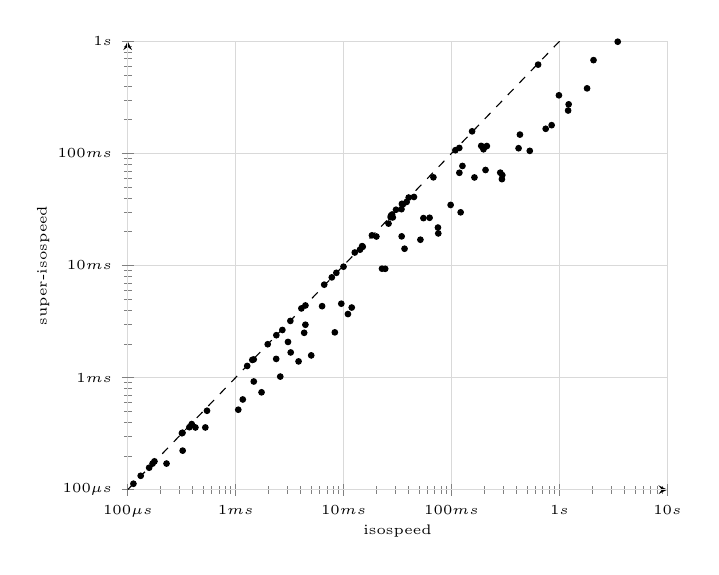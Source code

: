 \begin{tikzpicture}
\begin{axis}[
	font = \tiny,
	axis lines = left,
	axis lines = left,
	grid = major,
	grid style = {draw=gray!30},
	xmode = log,
	ymode = log,
	ymin = 0.1,
	ymax = 1000,
	xmin = 0.1,
	xmax = 10000,
	xlabel = {isospeed},
	ylabel = {super-isospeed},
	label shift = {-6pt},
	% log ticks with fixed point,
	xtick = {0.1, 1, 10, 100, 1000, 10000, 100000, 1000000, 10000000},
	ytick = {0.1, 1, 10, 100, 1000, 10000, 100000, 1000000, 10000000},
	xticklabels = \empty,
	yticklabels = \empty,
	extra x ticks = {0.1, 1, 10, 100, 1000, 10000, 60000, 600000, 1800000, 3600000},
	extra x tick labels = {$100 {\mu}s$, $1 ms$, $10 ms$, $100 ms$, $1 s$, $10 s$, $1 m.$, $10 m.$, $30 m.$, $1 h$},
	extra y ticks = {0.1, 1, 10, 100, 1000, 10000, 60000, 600000, 1800000, 3600000},
	extra y tick labels = {$100 {\mu}s$, $1 ms$, $10 ms$, $100 ms$, $1 s$, $10 s$, $1 m.$, $10 m.$, $30 m.$, $1 h$},
]
	\addplot [only marks, mark size=1pt] coordinates {
		(5.018, 1.578)
		(197.916, 108.895)
		(27.502, 27.832)
		(0.229, 0.171)
		(118.325, 67.221)
		(3.238, 1.676)
		(1.058, 0.517)
		(0.177, 0.179)
		(293.162, 58.961)
		(430.673, 147.235)
		(206.701, 71.159)
		(14.854, 14.892)
		(9.991, 9.762)
		(0.158, 0.157)
		(0.524, 0.359)
		(7.783, 7.838)
		(2.592, 1.021)
		(3.057, 2.081)
		(1.983, 1.985)
		(9.527, 4.564)
		(15.056, 14.7)
		(8.301, 2.533)
		(4.431, 2.962)
		(74.903, 21.812)
		(121.563, 29.819)
		(634.916, 619.993)
		(1.427, 1.438)
		(2.384, 2.389)
		(212.725, 116.386)
		(0.113, 0.113)
		(35.536, 35.239)
		(0.322, 0.322)
		(3.83, 1.395)
		(30.62, 31.464)
		(14.211, 13.853)
		(1.473, 0.923)
		(155.217, 157.492)
		(28.179, 28.518)
		(27.312, 26.985)
		(0.17, 0.171)
		(0.323, 0.223)
		(188.571, 116.734)
		(28.582, 26.856)
		(34.538, 18.201)
		(531.283, 105.425)
		(67.994, 61.206)
		(2.376, 1.468)
		(8.574, 8.605)
		(2070.163, 679.83)
		(0.392, 0.385)
		(24.307, 9.345)
		(989.697, 330.049)
		(34.417, 31.823)
		(1.28, 1.27)
		(1.738, 0.739)
		(283.19, 67.384)
		(36.732, 14.121)
		(1.165, 0.638)
		(6.327, 4.338)
		(22.713, 9.371)
		(75.481, 19.343)
		(44.92, 40.887)
		(4.316, 2.51)
		(1.471, 1.452)
		(0.318, 0.319)
		(34.707, 35.502)
		(54.968, 26.478)
		(418.403, 111.292)
		(1217.846, 274.189)
		(11.905, 4.217)
		(3.216, 3.205)
		(51.532, 16.991)
		(3469.871, 992.511)
		(163.196, 61.075)
		(847.058, 178.713)
		(1804.212, 380.821)
		(10.978, 3.691)
		(0.373, 0.361)
		(0.132, 0.133)
		(4.067, 4.143)
		(0.543, 0.506)
		(18.319, 18.588)
		(108.683, 106.87)
		(98.192, 34.708)
		(12.704, 13.063)
		(2.71, 2.66)
		(126.341, 77.342)
		(6.62, 6.747)
		(118.113, 111.949)
		(746.42, 165.943)
		(62.689, 26.667)
		(4.433, 4.403)
		(26.104, 23.666)
		(40.106, 40.405)
		(38.421, 36.928)
		(0.094, 0.093)
		(295.645, 64.038)
		(1204.199, 241.493)
		(20.148, 18.148)
		(0.424, 0.359)
	};
	\addplot+ [mark=none, black, dashed, domain=0.1:10000] {x};
\end{axis}
\end{tikzpicture}
